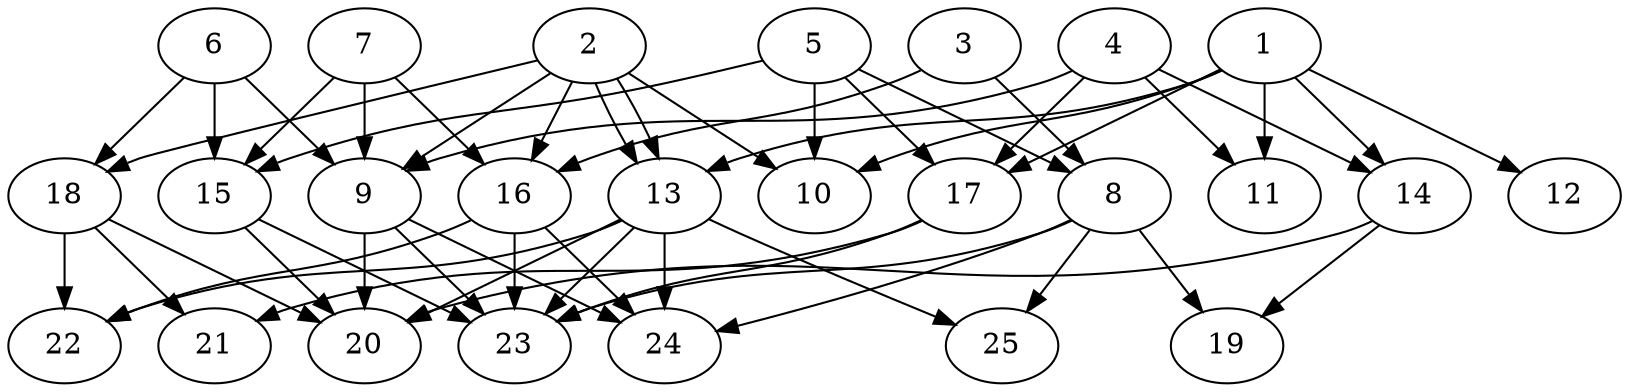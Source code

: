 // DAG automatically generated by daggen at Thu Oct  3 14:00:40 2019
// ./daggen --dot -n 25 --ccr 0.5 --fat 0.7 --regular 0.7 --density 0.5 --mindata 5242880 --maxdata 52428800 
digraph G {
  1 [size="95510528", alpha="0.07", expect_size="47755264"] 
  1 -> 10 [size ="47755264"]
  1 -> 11 [size ="47755264"]
  1 -> 12 [size ="47755264"]
  1 -> 13 [size ="47755264"]
  1 -> 14 [size ="47755264"]
  1 -> 17 [size ="47755264"]
  2 [size="25161728", alpha="0.18", expect_size="12580864"] 
  2 -> 9 [size ="12580864"]
  2 -> 10 [size ="12580864"]
  2 -> 13 [size ="12580864"]
  2 -> 13 [size ="12580864"]
  2 -> 16 [size ="12580864"]
  2 -> 18 [size ="12580864"]
  3 [size="65449984", alpha="0.09", expect_size="32724992"] 
  3 -> 8 [size ="32724992"]
  3 -> 16 [size ="32724992"]
  4 [size="83955712", alpha="0.10", expect_size="41977856"] 
  4 -> 9 [size ="41977856"]
  4 -> 11 [size ="41977856"]
  4 -> 14 [size ="41977856"]
  4 -> 17 [size ="41977856"]
  5 [size="21336064", alpha="0.18", expect_size="10668032"] 
  5 -> 8 [size ="10668032"]
  5 -> 10 [size ="10668032"]
  5 -> 15 [size ="10668032"]
  5 -> 17 [size ="10668032"]
  6 [size="94392320", alpha="0.16", expect_size="47196160"] 
  6 -> 9 [size ="47196160"]
  6 -> 15 [size ="47196160"]
  6 -> 18 [size ="47196160"]
  7 [size="87601152", alpha="0.06", expect_size="43800576"] 
  7 -> 9 [size ="43800576"]
  7 -> 15 [size ="43800576"]
  7 -> 16 [size ="43800576"]
  8 [size="75804672", alpha="0.07", expect_size="37902336"] 
  8 -> 19 [size ="37902336"]
  8 -> 23 [size ="37902336"]
  8 -> 24 [size ="37902336"]
  8 -> 25 [size ="37902336"]
  9 [size="30812160", alpha="0.07", expect_size="15406080"] 
  9 -> 20 [size ="15406080"]
  9 -> 23 [size ="15406080"]
  9 -> 24 [size ="15406080"]
  10 [size="101982208", alpha="0.07", expect_size="50991104"] 
  11 [size="86130688", alpha="0.19", expect_size="43065344"] 
  12 [size="25962496", alpha="0.08", expect_size="12981248"] 
  13 [size="17829888", alpha="0.11", expect_size="8914944"] 
  13 -> 20 [size ="8914944"]
  13 -> 22 [size ="8914944"]
  13 -> 23 [size ="8914944"]
  13 -> 24 [size ="8914944"]
  13 -> 25 [size ="8914944"]
  14 [size="58873856", alpha="0.19", expect_size="29436928"] 
  14 -> 19 [size ="29436928"]
  14 -> 20 [size ="29436928"]
  15 [size="104536064", alpha="0.18", expect_size="52268032"] 
  15 -> 20 [size ="52268032"]
  15 -> 23 [size ="52268032"]
  16 [size="94322688", alpha="0.11", expect_size="47161344"] 
  16 -> 22 [size ="47161344"]
  16 -> 23 [size ="47161344"]
  16 -> 24 [size ="47161344"]
  17 [size="74444800", alpha="0.06", expect_size="37222400"] 
  17 -> 21 [size ="37222400"]
  17 -> 23 [size ="37222400"]
  18 [size="103274496", alpha="0.16", expect_size="51637248"] 
  18 -> 20 [size ="51637248"]
  18 -> 21 [size ="51637248"]
  18 -> 22 [size ="51637248"]
  19 [size="40771584", alpha="0.05", expect_size="20385792"] 
  20 [size="75034624", alpha="0.01", expect_size="37517312"] 
  21 [size="14290944", alpha="0.14", expect_size="7145472"] 
  22 [size="104613888", alpha="0.11", expect_size="52306944"] 
  23 [size="47011840", alpha="0.19", expect_size="23505920"] 
  24 [size="99876864", alpha="0.03", expect_size="49938432"] 
  25 [size="96534528", alpha="0.09", expect_size="48267264"] 
}
